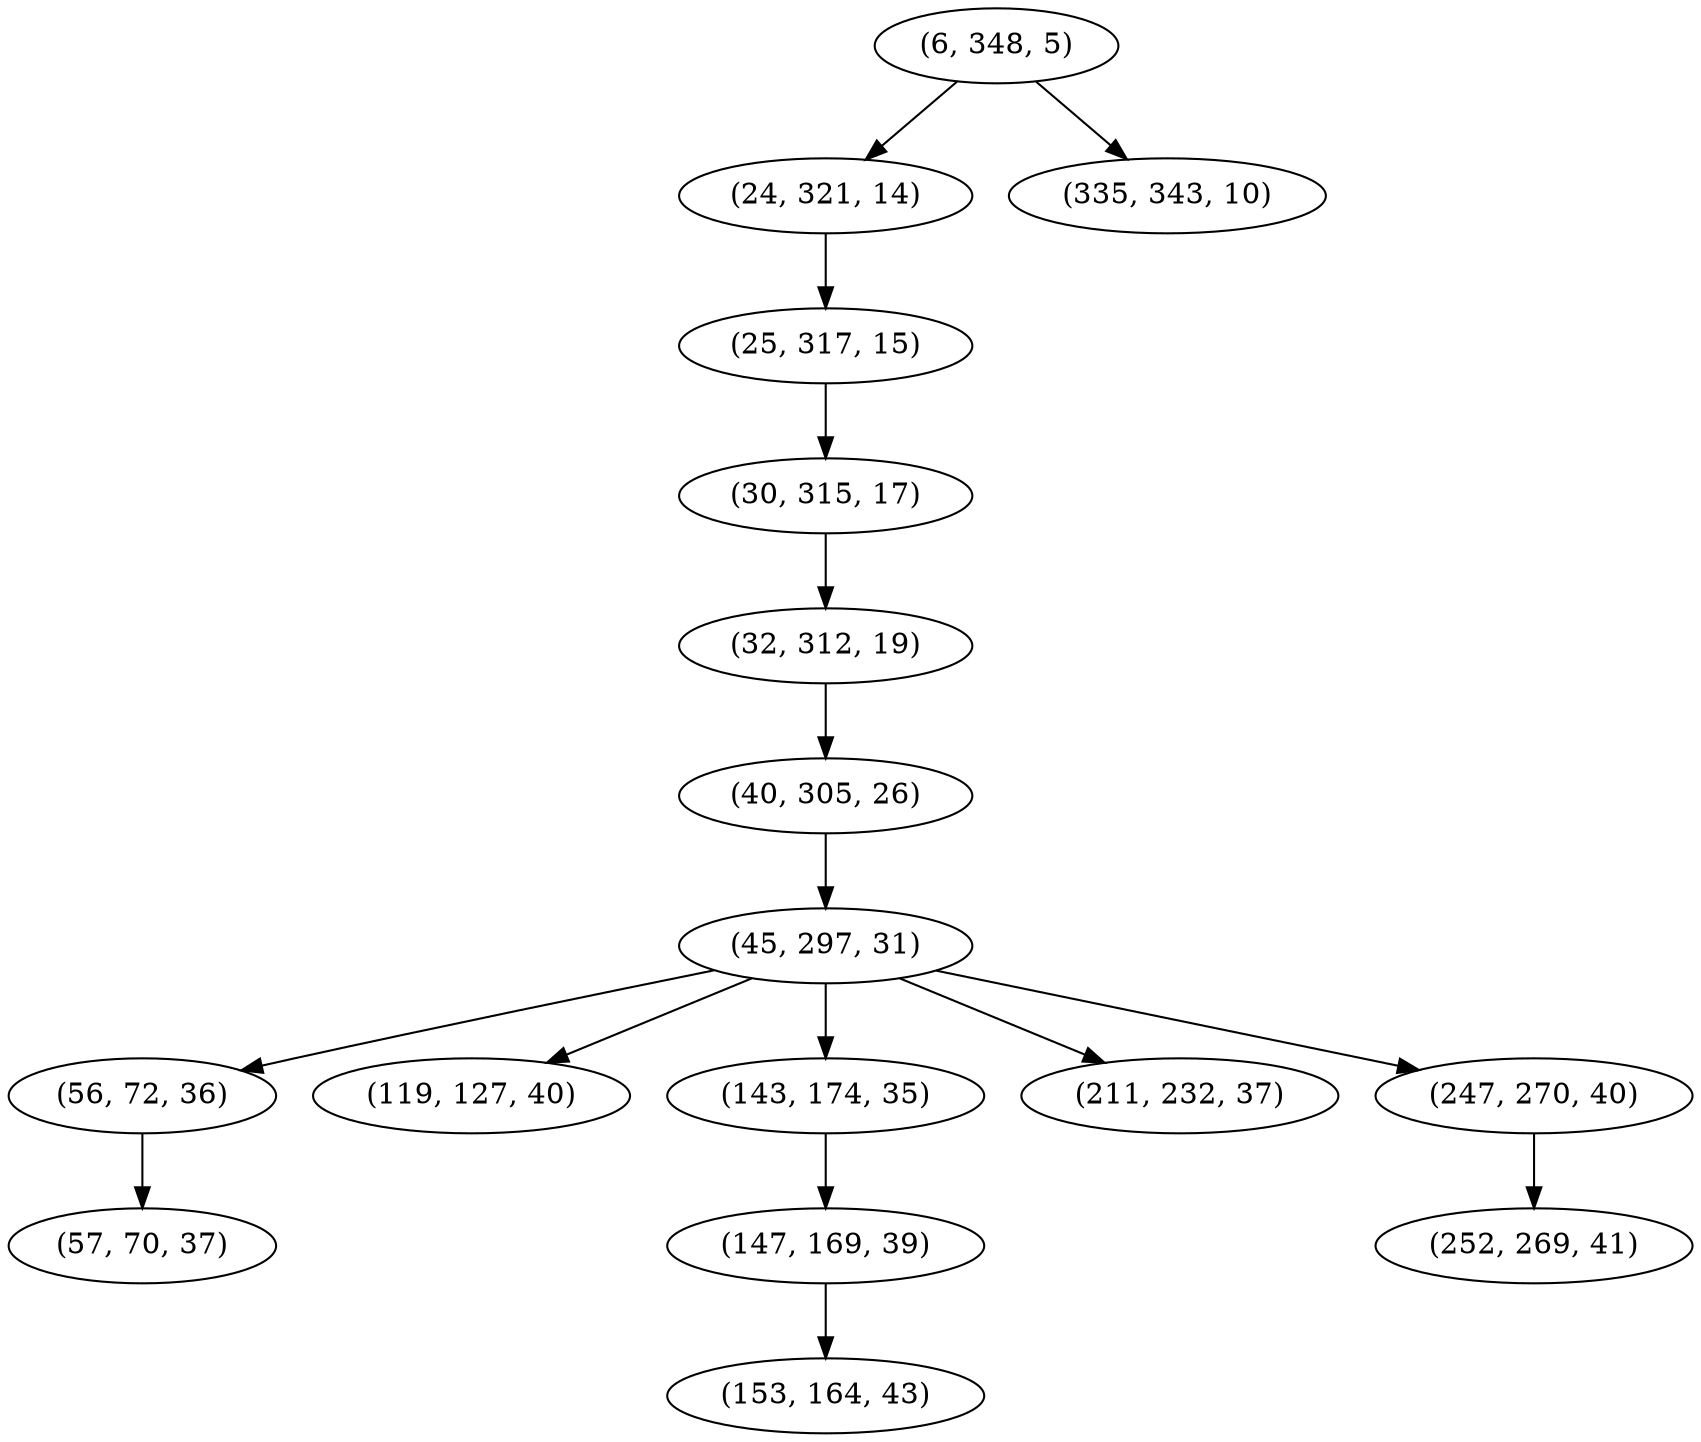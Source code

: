 digraph tree {
    "(6, 348, 5)";
    "(24, 321, 14)";
    "(25, 317, 15)";
    "(30, 315, 17)";
    "(32, 312, 19)";
    "(40, 305, 26)";
    "(45, 297, 31)";
    "(56, 72, 36)";
    "(57, 70, 37)";
    "(119, 127, 40)";
    "(143, 174, 35)";
    "(147, 169, 39)";
    "(153, 164, 43)";
    "(211, 232, 37)";
    "(247, 270, 40)";
    "(252, 269, 41)";
    "(335, 343, 10)";
    "(6, 348, 5)" -> "(24, 321, 14)";
    "(6, 348, 5)" -> "(335, 343, 10)";
    "(24, 321, 14)" -> "(25, 317, 15)";
    "(25, 317, 15)" -> "(30, 315, 17)";
    "(30, 315, 17)" -> "(32, 312, 19)";
    "(32, 312, 19)" -> "(40, 305, 26)";
    "(40, 305, 26)" -> "(45, 297, 31)";
    "(45, 297, 31)" -> "(56, 72, 36)";
    "(45, 297, 31)" -> "(119, 127, 40)";
    "(45, 297, 31)" -> "(143, 174, 35)";
    "(45, 297, 31)" -> "(211, 232, 37)";
    "(45, 297, 31)" -> "(247, 270, 40)";
    "(56, 72, 36)" -> "(57, 70, 37)";
    "(143, 174, 35)" -> "(147, 169, 39)";
    "(147, 169, 39)" -> "(153, 164, 43)";
    "(247, 270, 40)" -> "(252, 269, 41)";
}
